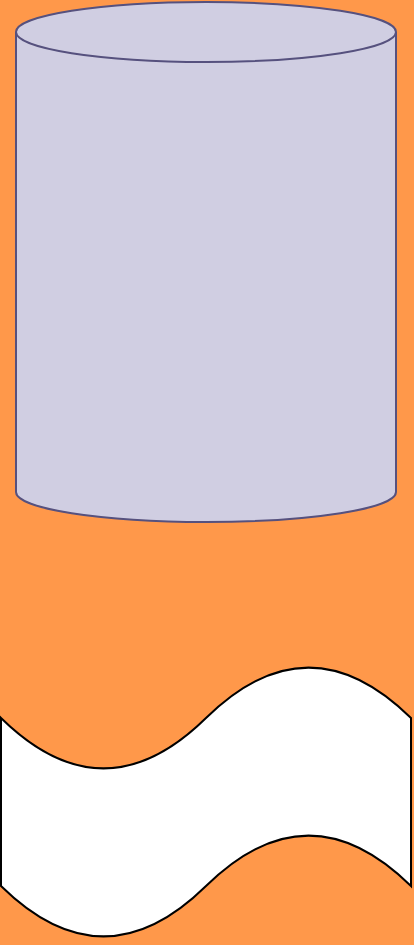 <mxfile version="24.7.16">
  <diagram name="第 1 页" id="RMl1IjXUAivgwwIWIfm5">
    <mxGraphModel dx="1426" dy="791" grid="1" gridSize="10" guides="1" tooltips="1" connect="1" arrows="1" fold="1" page="1" pageScale="1" pageWidth="1169" pageHeight="827" background="#FF984A" math="0" shadow="0">
      <root>
        <mxCell id="0" />
        <mxCell id="1" parent="0" />
        <mxCell id="ZOqd9_wRwCqgrdEeB94r-1" value="" style="shape=cylinder3;whiteSpace=wrap;html=1;boundedLbl=1;backgroundOutline=1;size=15;fillColor=#d0cee2;strokeColor=#56517e;" vertex="1" parent="1">
          <mxGeometry x="160" y="110" width="190" height="260" as="geometry" />
        </mxCell>
        <mxCell id="ZOqd9_wRwCqgrdEeB94r-2" value="" style="shape=tape;whiteSpace=wrap;html=1;" vertex="1" parent="1">
          <mxGeometry x="152.5" y="440" width="205" height="140" as="geometry" />
        </mxCell>
      </root>
    </mxGraphModel>
  </diagram>
</mxfile>
